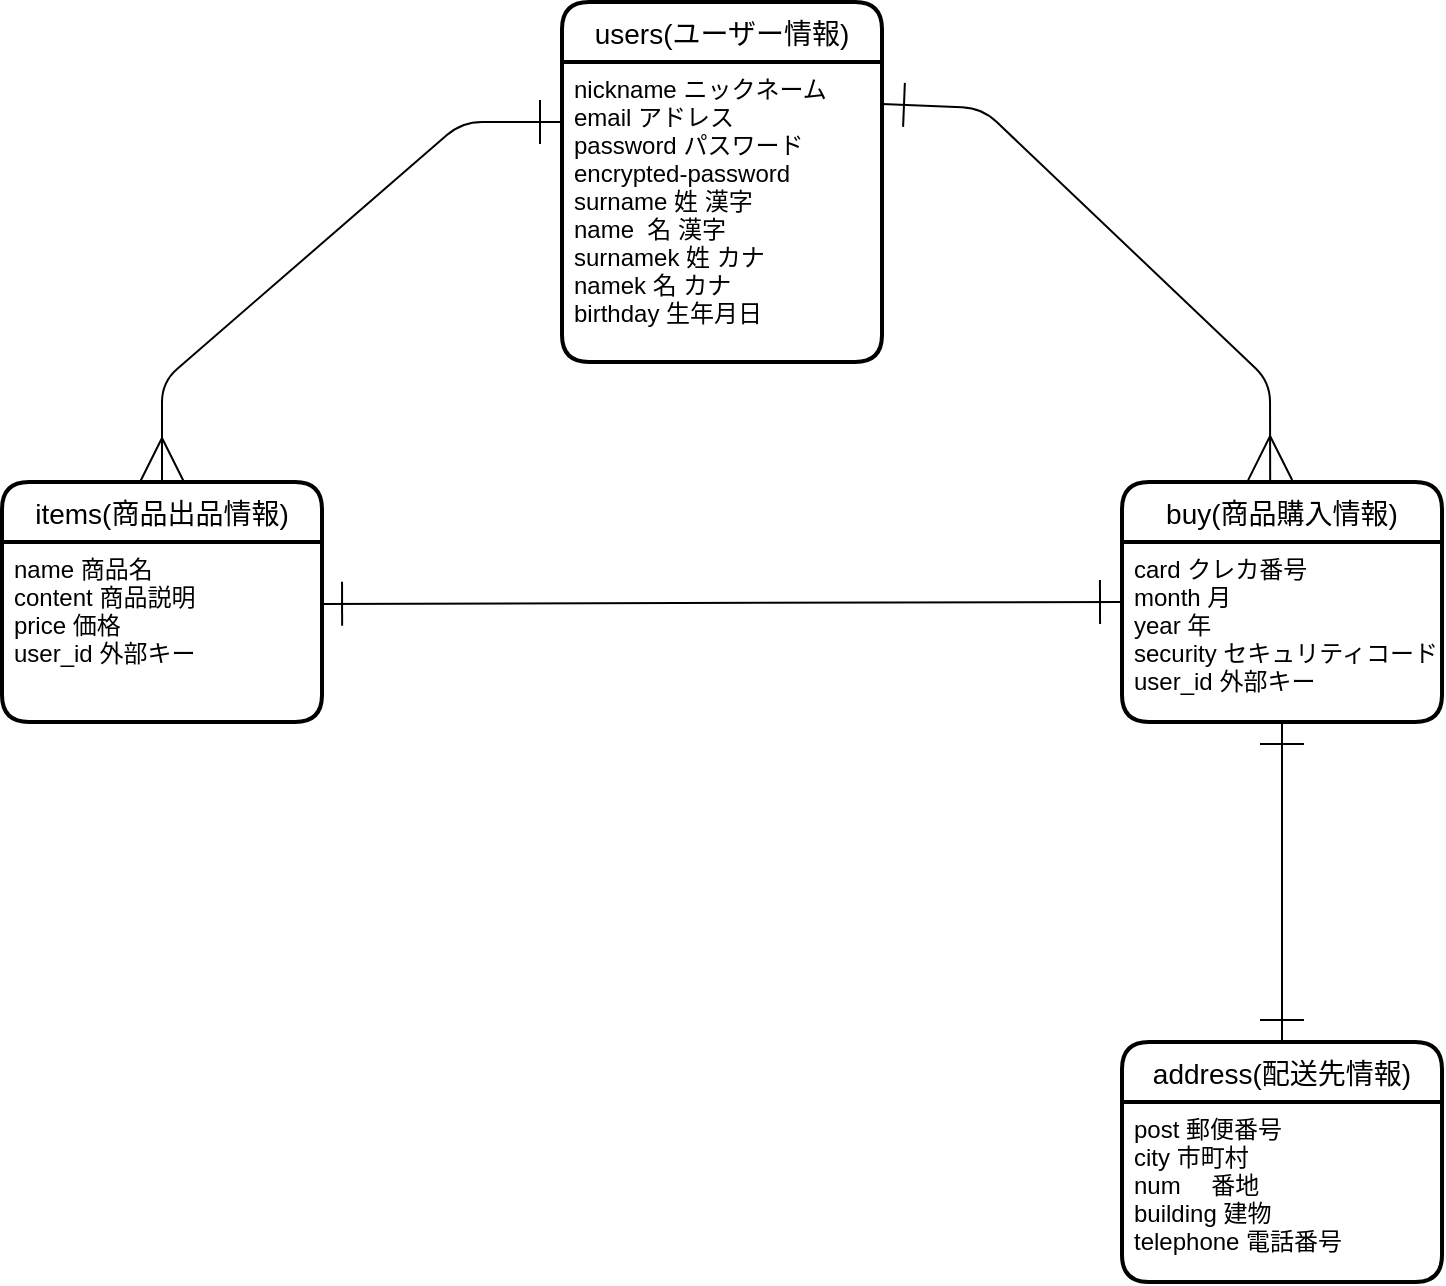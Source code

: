 <mxfile>
    <diagram id="-COzxWgDYKAaHWC1QpeF" name="ページ1">
        <mxGraphModel dx="1765" dy="860" grid="1" gridSize="10" guides="1" tooltips="1" connect="1" arrows="1" fold="1" page="1" pageScale="1" pageWidth="827" pageHeight="1169" math="0" shadow="0">
            <root>
                <mxCell id="0"/>
                <mxCell id="1" parent="0"/>
                <mxCell id="2" value="users(ユーザー情報)" style="swimlane;childLayout=stackLayout;horizontal=1;startSize=30;horizontalStack=0;rounded=1;fontSize=14;fontStyle=0;strokeWidth=2;resizeParent=0;resizeLast=1;shadow=0;dashed=0;align=center;" parent="1" vertex="1">
                    <mxGeometry x="280" y="40" width="160" height="180" as="geometry"/>
                </mxCell>
                <mxCell id="3" value="nickname ニックネーム&#10;email アドレス&#10;password パスワード&#10;encrypted-password&#10;surname 姓 漢字&#10;name  名 漢字&#10;surnamek 姓 カナ&#10;namek 名 カナ&#10;birthday 生年月日" style="align=left;strokeColor=none;fillColor=none;spacingLeft=4;fontSize=12;verticalAlign=top;resizable=0;rotatable=0;part=1;" parent="2" vertex="1">
                    <mxGeometry y="30" width="160" height="150" as="geometry"/>
                </mxCell>
                <mxCell id="4" value="items(商品出品情報)" style="swimlane;childLayout=stackLayout;horizontal=1;startSize=30;horizontalStack=0;rounded=1;fontSize=14;fontStyle=0;strokeWidth=2;resizeParent=0;resizeLast=1;shadow=0;dashed=0;align=center;" parent="1" vertex="1">
                    <mxGeometry y="280" width="160" height="120" as="geometry"/>
                </mxCell>
                <mxCell id="5" value="name 商品名&#10;content 商品説明&#10;price 価格&#10;user_id 外部キー" style="align=left;strokeColor=none;fillColor=none;spacingLeft=4;fontSize=12;verticalAlign=top;resizable=0;rotatable=0;part=1;" parent="4" vertex="1">
                    <mxGeometry y="30" width="160" height="90" as="geometry"/>
                </mxCell>
                <mxCell id="6" value="buy(商品購入情報)" style="swimlane;childLayout=stackLayout;horizontal=1;startSize=30;horizontalStack=0;rounded=1;fontSize=14;fontStyle=0;strokeWidth=2;resizeParent=0;resizeLast=1;shadow=0;dashed=0;align=center;" parent="1" vertex="1">
                    <mxGeometry x="560" y="280" width="160" height="120" as="geometry"/>
                </mxCell>
                <mxCell id="7" value="card クレカ番号&#10;month 月&#10;year 年&#10;security セキュリティコード&#10;user_id 外部キー" style="align=left;strokeColor=none;fillColor=none;spacingLeft=4;fontSize=12;verticalAlign=top;resizable=0;rotatable=0;part=1;" parent="6" vertex="1">
                    <mxGeometry y="30" width="160" height="90" as="geometry"/>
                </mxCell>
                <mxCell id="8" value="address(配送先情報)" style="swimlane;childLayout=stackLayout;horizontal=1;startSize=30;horizontalStack=0;rounded=1;fontSize=14;fontStyle=0;strokeWidth=2;resizeParent=0;resizeLast=1;shadow=0;dashed=0;align=center;" parent="1" vertex="1">
                    <mxGeometry x="560" y="560" width="160" height="120" as="geometry"/>
                </mxCell>
                <mxCell id="9" value="post 郵便番号&#10;city 市町村&#10;num 　番地&#10;building 建物&#10;telephone 電話番号&#10;" style="align=left;strokeColor=none;fillColor=none;spacingLeft=4;fontSize=12;verticalAlign=top;resizable=0;rotatable=0;part=1;" parent="8" vertex="1">
                    <mxGeometry y="30" width="160" height="90" as="geometry"/>
                </mxCell>
                <mxCell id="10" value="" style="endArrow=ERone;startArrow=ERmany;html=1;entryX=0;entryY=0.2;entryDx=0;entryDy=0;endFill=0;startFill=0;endSize=20;startSize=20;entryPerimeter=0;" edge="1" parent="1" target="3">
                    <mxGeometry width="50" height="50" relative="1" as="geometry">
                        <mxPoint x="80" y="280" as="sourcePoint"/>
                        <mxPoint x="130" y="230" as="targetPoint"/>
                        <Array as="points">
                            <mxPoint x="80" y="230"/>
                            <mxPoint x="230" y="100"/>
                        </Array>
                    </mxGeometry>
                </mxCell>
                <mxCell id="11" value="" style="endArrow=ERmany;startArrow=ERone;html=1;startSize=20;endSize=20;entryX=0.463;entryY=-0.008;entryDx=0;entryDy=0;entryPerimeter=0;exitX=1;exitY=0.14;exitDx=0;exitDy=0;endFill=0;startFill=0;exitPerimeter=0;" edge="1" parent="1" source="3" target="6">
                    <mxGeometry width="50" height="50" relative="1" as="geometry">
                        <mxPoint x="360" y="450" as="sourcePoint"/>
                        <mxPoint x="410" y="400" as="targetPoint"/>
                        <Array as="points">
                            <mxPoint x="490" y="93"/>
                            <mxPoint x="634" y="230"/>
                        </Array>
                    </mxGeometry>
                </mxCell>
                <mxCell id="12" value="" style="endArrow=ERone;startArrow=ERone;html=1;startSize=20;endSize=20;entryX=0;entryY=0.5;entryDx=0;entryDy=0;exitX=0.994;exitY=0.344;exitDx=0;exitDy=0;exitPerimeter=0;endFill=0;startFill=0;" edge="1" parent="1" source="5" target="6">
                    <mxGeometry width="50" height="50" relative="1" as="geometry">
                        <mxPoint x="360" y="450" as="sourcePoint"/>
                        <mxPoint x="410" y="400" as="targetPoint"/>
                    </mxGeometry>
                </mxCell>
                <mxCell id="13" value="" style="endArrow=ERone;startArrow=ERone;html=1;startSize=20;endSize=20;entryX=0.5;entryY=1;entryDx=0;entryDy=0;exitX=0.5;exitY=0;exitDx=0;exitDy=0;startFill=0;endFill=0;" edge="1" parent="1" source="8" target="7">
                    <mxGeometry width="50" height="50" relative="1" as="geometry">
                        <mxPoint x="360" y="450" as="sourcePoint"/>
                        <mxPoint x="410" y="400" as="targetPoint"/>
                    </mxGeometry>
                </mxCell>
            </root>
        </mxGraphModel>
    </diagram>
</mxfile>